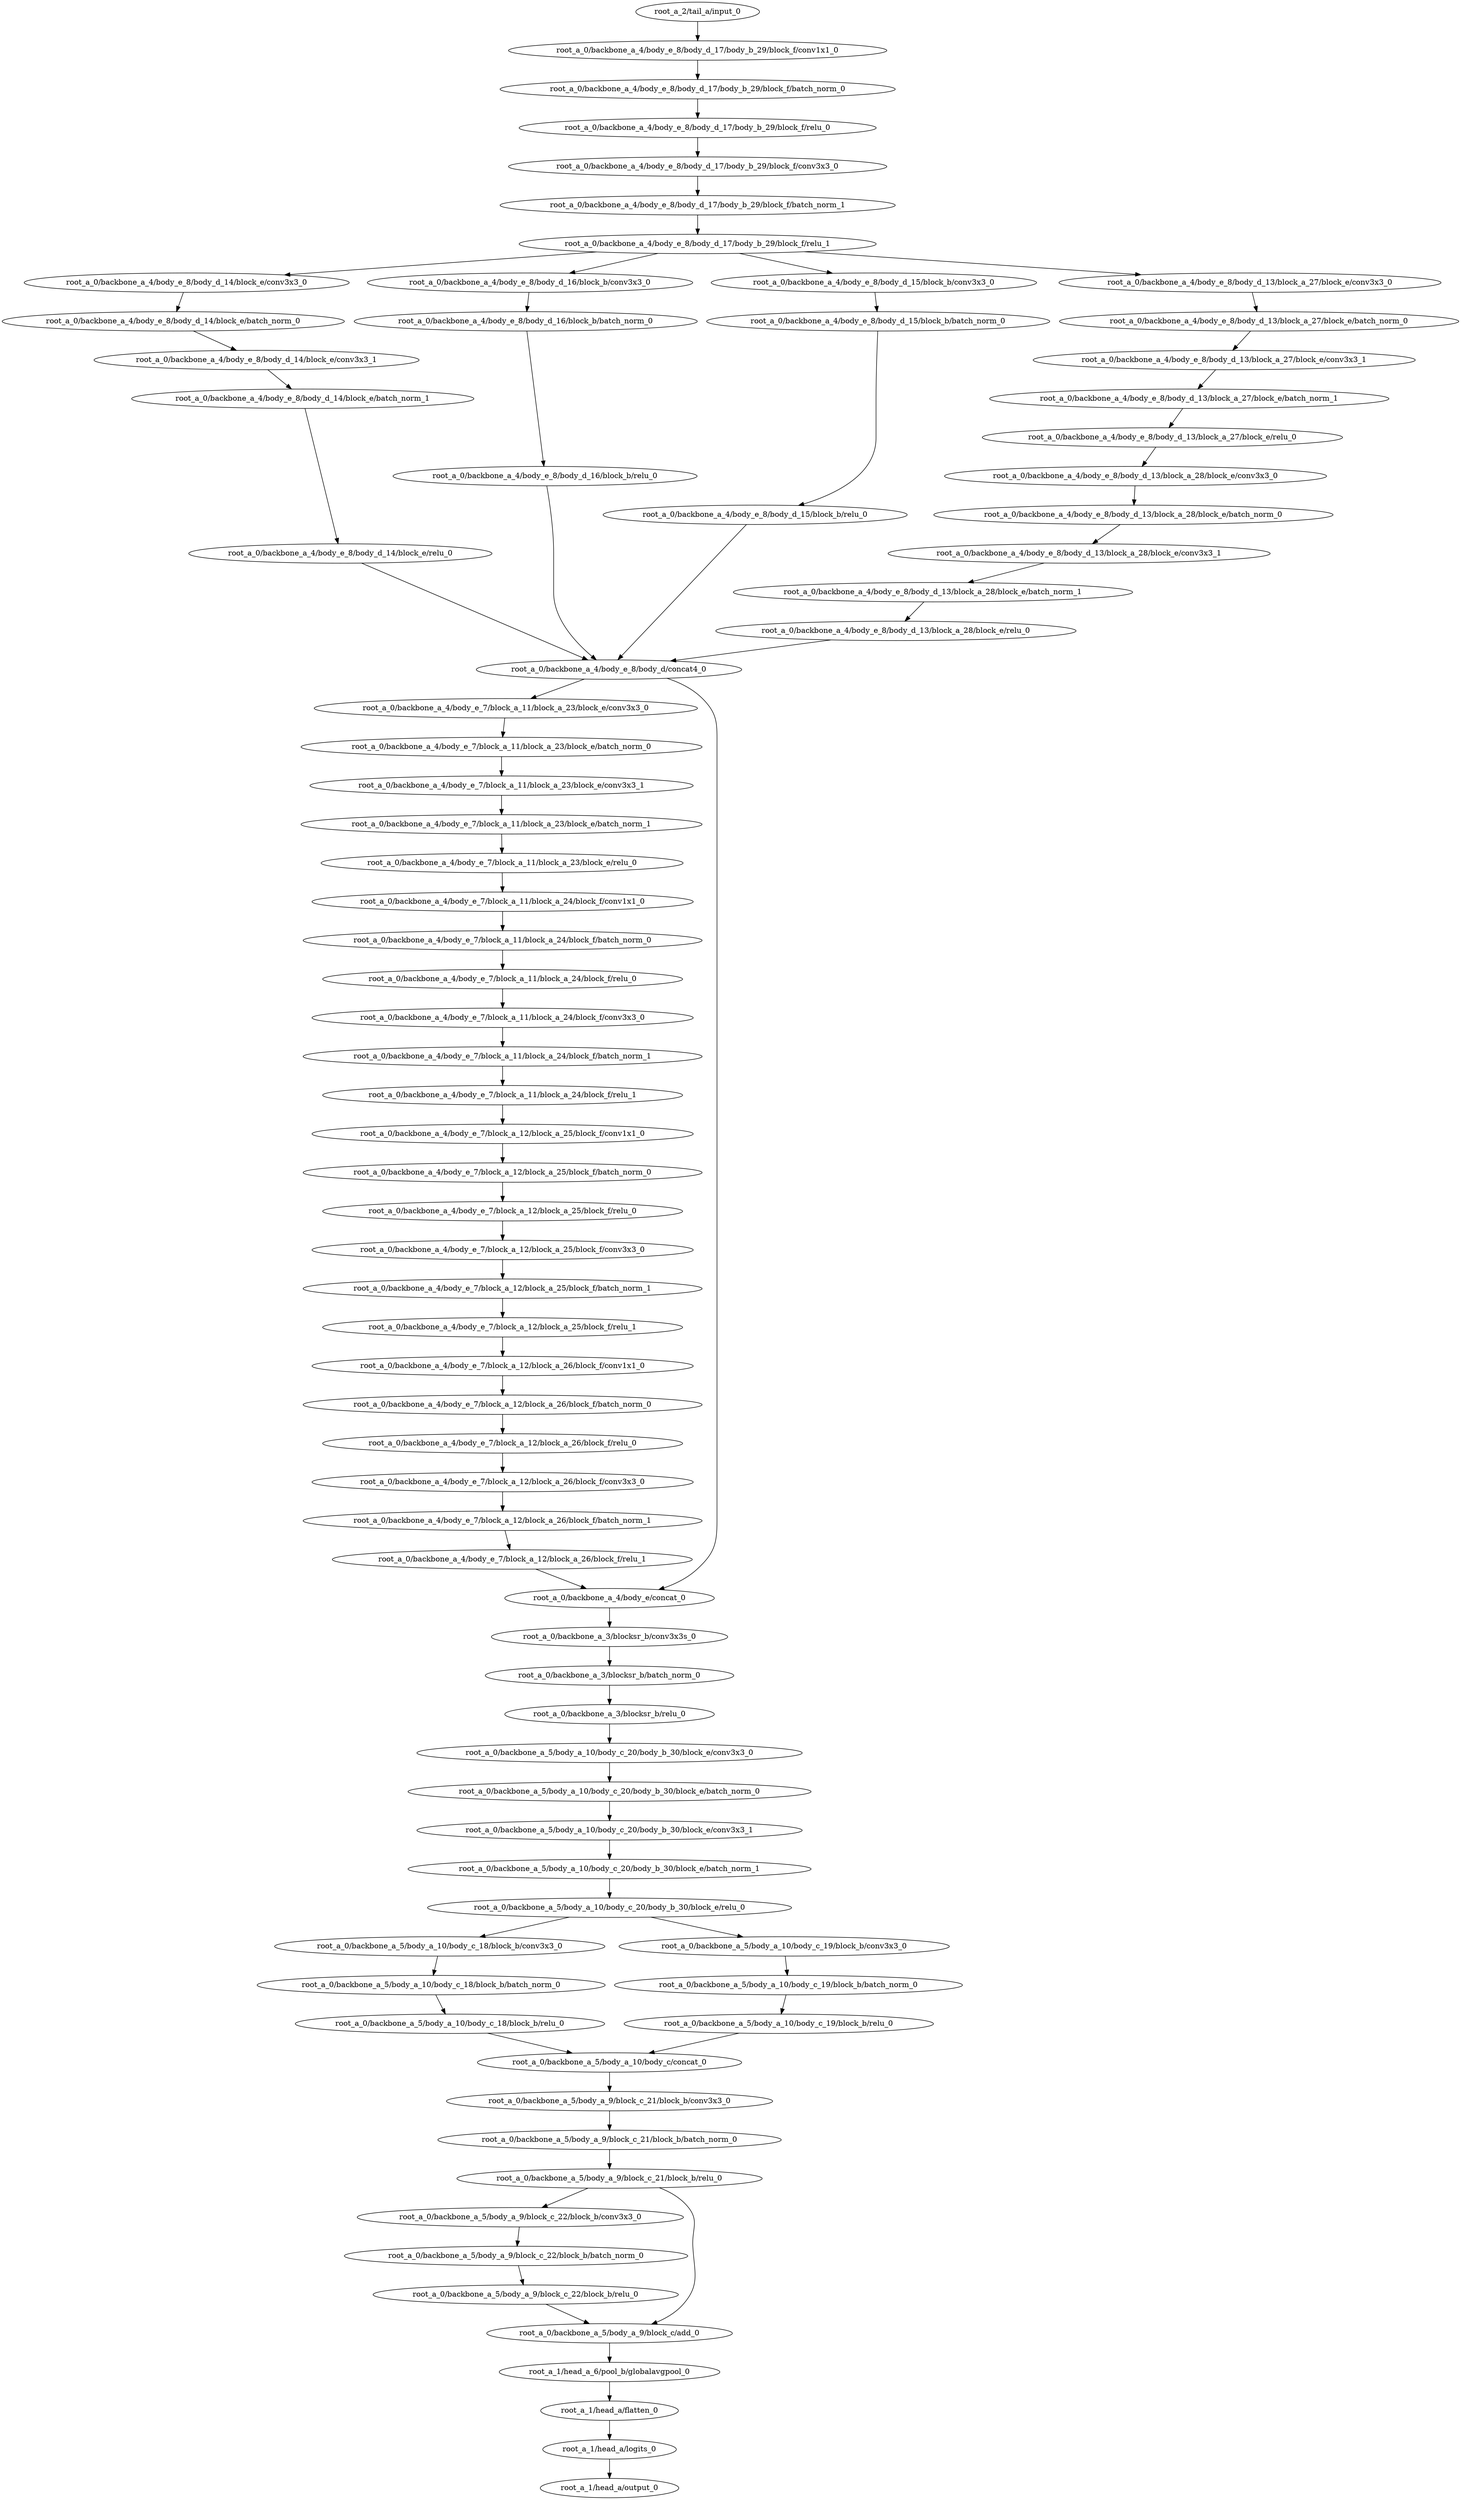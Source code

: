 digraph root_a {
	"root_a_2/tail_a/input_0"
	"root_a_0/backbone_a_4/body_e_8/body_d_17/body_b_29/block_f/conv1x1_0"
	"root_a_0/backbone_a_4/body_e_8/body_d_17/body_b_29/block_f/batch_norm_0"
	"root_a_0/backbone_a_4/body_e_8/body_d_17/body_b_29/block_f/relu_0"
	"root_a_0/backbone_a_4/body_e_8/body_d_17/body_b_29/block_f/conv3x3_0"
	"root_a_0/backbone_a_4/body_e_8/body_d_17/body_b_29/block_f/batch_norm_1"
	"root_a_0/backbone_a_4/body_e_8/body_d_17/body_b_29/block_f/relu_1"
	"root_a_0/backbone_a_4/body_e_8/body_d_14/block_e/conv3x3_0"
	"root_a_0/backbone_a_4/body_e_8/body_d_14/block_e/batch_norm_0"
	"root_a_0/backbone_a_4/body_e_8/body_d_14/block_e/conv3x3_1"
	"root_a_0/backbone_a_4/body_e_8/body_d_14/block_e/batch_norm_1"
	"root_a_0/backbone_a_4/body_e_8/body_d_14/block_e/relu_0"
	"root_a_0/backbone_a_4/body_e_8/body_d_16/block_b/conv3x3_0"
	"root_a_0/backbone_a_4/body_e_8/body_d_16/block_b/batch_norm_0"
	"root_a_0/backbone_a_4/body_e_8/body_d_16/block_b/relu_0"
	"root_a_0/backbone_a_4/body_e_8/body_d_15/block_b/conv3x3_0"
	"root_a_0/backbone_a_4/body_e_8/body_d_15/block_b/batch_norm_0"
	"root_a_0/backbone_a_4/body_e_8/body_d_15/block_b/relu_0"
	"root_a_0/backbone_a_4/body_e_8/body_d_13/block_a_27/block_e/conv3x3_0"
	"root_a_0/backbone_a_4/body_e_8/body_d_13/block_a_27/block_e/batch_norm_0"
	"root_a_0/backbone_a_4/body_e_8/body_d_13/block_a_27/block_e/conv3x3_1"
	"root_a_0/backbone_a_4/body_e_8/body_d_13/block_a_27/block_e/batch_norm_1"
	"root_a_0/backbone_a_4/body_e_8/body_d_13/block_a_27/block_e/relu_0"
	"root_a_0/backbone_a_4/body_e_8/body_d_13/block_a_28/block_e/conv3x3_0"
	"root_a_0/backbone_a_4/body_e_8/body_d_13/block_a_28/block_e/batch_norm_0"
	"root_a_0/backbone_a_4/body_e_8/body_d_13/block_a_28/block_e/conv3x3_1"
	"root_a_0/backbone_a_4/body_e_8/body_d_13/block_a_28/block_e/batch_norm_1"
	"root_a_0/backbone_a_4/body_e_8/body_d_13/block_a_28/block_e/relu_0"
	"root_a_0/backbone_a_4/body_e_8/body_d/concat4_0"
	"root_a_0/backbone_a_4/body_e_7/block_a_11/block_a_23/block_e/conv3x3_0"
	"root_a_0/backbone_a_4/body_e_7/block_a_11/block_a_23/block_e/batch_norm_0"
	"root_a_0/backbone_a_4/body_e_7/block_a_11/block_a_23/block_e/conv3x3_1"
	"root_a_0/backbone_a_4/body_e_7/block_a_11/block_a_23/block_e/batch_norm_1"
	"root_a_0/backbone_a_4/body_e_7/block_a_11/block_a_23/block_e/relu_0"
	"root_a_0/backbone_a_4/body_e_7/block_a_11/block_a_24/block_f/conv1x1_0"
	"root_a_0/backbone_a_4/body_e_7/block_a_11/block_a_24/block_f/batch_norm_0"
	"root_a_0/backbone_a_4/body_e_7/block_a_11/block_a_24/block_f/relu_0"
	"root_a_0/backbone_a_4/body_e_7/block_a_11/block_a_24/block_f/conv3x3_0"
	"root_a_0/backbone_a_4/body_e_7/block_a_11/block_a_24/block_f/batch_norm_1"
	"root_a_0/backbone_a_4/body_e_7/block_a_11/block_a_24/block_f/relu_1"
	"root_a_0/backbone_a_4/body_e_7/block_a_12/block_a_25/block_f/conv1x1_0"
	"root_a_0/backbone_a_4/body_e_7/block_a_12/block_a_25/block_f/batch_norm_0"
	"root_a_0/backbone_a_4/body_e_7/block_a_12/block_a_25/block_f/relu_0"
	"root_a_0/backbone_a_4/body_e_7/block_a_12/block_a_25/block_f/conv3x3_0"
	"root_a_0/backbone_a_4/body_e_7/block_a_12/block_a_25/block_f/batch_norm_1"
	"root_a_0/backbone_a_4/body_e_7/block_a_12/block_a_25/block_f/relu_1"
	"root_a_0/backbone_a_4/body_e_7/block_a_12/block_a_26/block_f/conv1x1_0"
	"root_a_0/backbone_a_4/body_e_7/block_a_12/block_a_26/block_f/batch_norm_0"
	"root_a_0/backbone_a_4/body_e_7/block_a_12/block_a_26/block_f/relu_0"
	"root_a_0/backbone_a_4/body_e_7/block_a_12/block_a_26/block_f/conv3x3_0"
	"root_a_0/backbone_a_4/body_e_7/block_a_12/block_a_26/block_f/batch_norm_1"
	"root_a_0/backbone_a_4/body_e_7/block_a_12/block_a_26/block_f/relu_1"
	"root_a_0/backbone_a_4/body_e/concat_0"
	"root_a_0/backbone_a_3/blocksr_b/conv3x3s_0"
	"root_a_0/backbone_a_3/blocksr_b/batch_norm_0"
	"root_a_0/backbone_a_3/blocksr_b/relu_0"
	"root_a_0/backbone_a_5/body_a_10/body_c_20/body_b_30/block_e/conv3x3_0"
	"root_a_0/backbone_a_5/body_a_10/body_c_20/body_b_30/block_e/batch_norm_0"
	"root_a_0/backbone_a_5/body_a_10/body_c_20/body_b_30/block_e/conv3x3_1"
	"root_a_0/backbone_a_5/body_a_10/body_c_20/body_b_30/block_e/batch_norm_1"
	"root_a_0/backbone_a_5/body_a_10/body_c_20/body_b_30/block_e/relu_0"
	"root_a_0/backbone_a_5/body_a_10/body_c_18/block_b/conv3x3_0"
	"root_a_0/backbone_a_5/body_a_10/body_c_18/block_b/batch_norm_0"
	"root_a_0/backbone_a_5/body_a_10/body_c_18/block_b/relu_0"
	"root_a_0/backbone_a_5/body_a_10/body_c_19/block_b/conv3x3_0"
	"root_a_0/backbone_a_5/body_a_10/body_c_19/block_b/batch_norm_0"
	"root_a_0/backbone_a_5/body_a_10/body_c_19/block_b/relu_0"
	"root_a_0/backbone_a_5/body_a_10/body_c/concat_0"
	"root_a_0/backbone_a_5/body_a_9/block_c_21/block_b/conv3x3_0"
	"root_a_0/backbone_a_5/body_a_9/block_c_21/block_b/batch_norm_0"
	"root_a_0/backbone_a_5/body_a_9/block_c_21/block_b/relu_0"
	"root_a_0/backbone_a_5/body_a_9/block_c_22/block_b/conv3x3_0"
	"root_a_0/backbone_a_5/body_a_9/block_c_22/block_b/batch_norm_0"
	"root_a_0/backbone_a_5/body_a_9/block_c_22/block_b/relu_0"
	"root_a_0/backbone_a_5/body_a_9/block_c/add_0"
	"root_a_1/head_a_6/pool_b/globalavgpool_0"
	"root_a_1/head_a/flatten_0"
	"root_a_1/head_a/logits_0"
	"root_a_1/head_a/output_0"

	"root_a_2/tail_a/input_0" -> "root_a_0/backbone_a_4/body_e_8/body_d_17/body_b_29/block_f/conv1x1_0"
	"root_a_0/backbone_a_4/body_e_8/body_d_17/body_b_29/block_f/conv1x1_0" -> "root_a_0/backbone_a_4/body_e_8/body_d_17/body_b_29/block_f/batch_norm_0"
	"root_a_0/backbone_a_4/body_e_8/body_d_17/body_b_29/block_f/batch_norm_0" -> "root_a_0/backbone_a_4/body_e_8/body_d_17/body_b_29/block_f/relu_0"
	"root_a_0/backbone_a_4/body_e_8/body_d_17/body_b_29/block_f/relu_0" -> "root_a_0/backbone_a_4/body_e_8/body_d_17/body_b_29/block_f/conv3x3_0"
	"root_a_0/backbone_a_4/body_e_8/body_d_17/body_b_29/block_f/conv3x3_0" -> "root_a_0/backbone_a_4/body_e_8/body_d_17/body_b_29/block_f/batch_norm_1"
	"root_a_0/backbone_a_4/body_e_8/body_d_17/body_b_29/block_f/batch_norm_1" -> "root_a_0/backbone_a_4/body_e_8/body_d_17/body_b_29/block_f/relu_1"
	"root_a_0/backbone_a_4/body_e_8/body_d_17/body_b_29/block_f/relu_1" -> "root_a_0/backbone_a_4/body_e_8/body_d_14/block_e/conv3x3_0"
	"root_a_0/backbone_a_4/body_e_8/body_d_14/block_e/conv3x3_0" -> "root_a_0/backbone_a_4/body_e_8/body_d_14/block_e/batch_norm_0"
	"root_a_0/backbone_a_4/body_e_8/body_d_14/block_e/batch_norm_0" -> "root_a_0/backbone_a_4/body_e_8/body_d_14/block_e/conv3x3_1"
	"root_a_0/backbone_a_4/body_e_8/body_d_14/block_e/conv3x3_1" -> "root_a_0/backbone_a_4/body_e_8/body_d_14/block_e/batch_norm_1"
	"root_a_0/backbone_a_4/body_e_8/body_d_14/block_e/batch_norm_1" -> "root_a_0/backbone_a_4/body_e_8/body_d_14/block_e/relu_0"
	"root_a_0/backbone_a_4/body_e_8/body_d_17/body_b_29/block_f/relu_1" -> "root_a_0/backbone_a_4/body_e_8/body_d_16/block_b/conv3x3_0"
	"root_a_0/backbone_a_4/body_e_8/body_d_16/block_b/conv3x3_0" -> "root_a_0/backbone_a_4/body_e_8/body_d_16/block_b/batch_norm_0"
	"root_a_0/backbone_a_4/body_e_8/body_d_16/block_b/batch_norm_0" -> "root_a_0/backbone_a_4/body_e_8/body_d_16/block_b/relu_0"
	"root_a_0/backbone_a_4/body_e_8/body_d_17/body_b_29/block_f/relu_1" -> "root_a_0/backbone_a_4/body_e_8/body_d_15/block_b/conv3x3_0"
	"root_a_0/backbone_a_4/body_e_8/body_d_15/block_b/conv3x3_0" -> "root_a_0/backbone_a_4/body_e_8/body_d_15/block_b/batch_norm_0"
	"root_a_0/backbone_a_4/body_e_8/body_d_15/block_b/batch_norm_0" -> "root_a_0/backbone_a_4/body_e_8/body_d_15/block_b/relu_0"
	"root_a_0/backbone_a_4/body_e_8/body_d_17/body_b_29/block_f/relu_1" -> "root_a_0/backbone_a_4/body_e_8/body_d_13/block_a_27/block_e/conv3x3_0"
	"root_a_0/backbone_a_4/body_e_8/body_d_13/block_a_27/block_e/conv3x3_0" -> "root_a_0/backbone_a_4/body_e_8/body_d_13/block_a_27/block_e/batch_norm_0"
	"root_a_0/backbone_a_4/body_e_8/body_d_13/block_a_27/block_e/batch_norm_0" -> "root_a_0/backbone_a_4/body_e_8/body_d_13/block_a_27/block_e/conv3x3_1"
	"root_a_0/backbone_a_4/body_e_8/body_d_13/block_a_27/block_e/conv3x3_1" -> "root_a_0/backbone_a_4/body_e_8/body_d_13/block_a_27/block_e/batch_norm_1"
	"root_a_0/backbone_a_4/body_e_8/body_d_13/block_a_27/block_e/batch_norm_1" -> "root_a_0/backbone_a_4/body_e_8/body_d_13/block_a_27/block_e/relu_0"
	"root_a_0/backbone_a_4/body_e_8/body_d_13/block_a_27/block_e/relu_0" -> "root_a_0/backbone_a_4/body_e_8/body_d_13/block_a_28/block_e/conv3x3_0"
	"root_a_0/backbone_a_4/body_e_8/body_d_13/block_a_28/block_e/conv3x3_0" -> "root_a_0/backbone_a_4/body_e_8/body_d_13/block_a_28/block_e/batch_norm_0"
	"root_a_0/backbone_a_4/body_e_8/body_d_13/block_a_28/block_e/batch_norm_0" -> "root_a_0/backbone_a_4/body_e_8/body_d_13/block_a_28/block_e/conv3x3_1"
	"root_a_0/backbone_a_4/body_e_8/body_d_13/block_a_28/block_e/conv3x3_1" -> "root_a_0/backbone_a_4/body_e_8/body_d_13/block_a_28/block_e/batch_norm_1"
	"root_a_0/backbone_a_4/body_e_8/body_d_13/block_a_28/block_e/batch_norm_1" -> "root_a_0/backbone_a_4/body_e_8/body_d_13/block_a_28/block_e/relu_0"
	"root_a_0/backbone_a_4/body_e_8/body_d_14/block_e/relu_0" -> "root_a_0/backbone_a_4/body_e_8/body_d/concat4_0"
	"root_a_0/backbone_a_4/body_e_8/body_d_16/block_b/relu_0" -> "root_a_0/backbone_a_4/body_e_8/body_d/concat4_0"
	"root_a_0/backbone_a_4/body_e_8/body_d_15/block_b/relu_0" -> "root_a_0/backbone_a_4/body_e_8/body_d/concat4_0"
	"root_a_0/backbone_a_4/body_e_8/body_d_13/block_a_28/block_e/relu_0" -> "root_a_0/backbone_a_4/body_e_8/body_d/concat4_0"
	"root_a_0/backbone_a_4/body_e_8/body_d/concat4_0" -> "root_a_0/backbone_a_4/body_e_7/block_a_11/block_a_23/block_e/conv3x3_0"
	"root_a_0/backbone_a_4/body_e_7/block_a_11/block_a_23/block_e/conv3x3_0" -> "root_a_0/backbone_a_4/body_e_7/block_a_11/block_a_23/block_e/batch_norm_0"
	"root_a_0/backbone_a_4/body_e_7/block_a_11/block_a_23/block_e/batch_norm_0" -> "root_a_0/backbone_a_4/body_e_7/block_a_11/block_a_23/block_e/conv3x3_1"
	"root_a_0/backbone_a_4/body_e_7/block_a_11/block_a_23/block_e/conv3x3_1" -> "root_a_0/backbone_a_4/body_e_7/block_a_11/block_a_23/block_e/batch_norm_1"
	"root_a_0/backbone_a_4/body_e_7/block_a_11/block_a_23/block_e/batch_norm_1" -> "root_a_0/backbone_a_4/body_e_7/block_a_11/block_a_23/block_e/relu_0"
	"root_a_0/backbone_a_4/body_e_7/block_a_11/block_a_23/block_e/relu_0" -> "root_a_0/backbone_a_4/body_e_7/block_a_11/block_a_24/block_f/conv1x1_0"
	"root_a_0/backbone_a_4/body_e_7/block_a_11/block_a_24/block_f/conv1x1_0" -> "root_a_0/backbone_a_4/body_e_7/block_a_11/block_a_24/block_f/batch_norm_0"
	"root_a_0/backbone_a_4/body_e_7/block_a_11/block_a_24/block_f/batch_norm_0" -> "root_a_0/backbone_a_4/body_e_7/block_a_11/block_a_24/block_f/relu_0"
	"root_a_0/backbone_a_4/body_e_7/block_a_11/block_a_24/block_f/relu_0" -> "root_a_0/backbone_a_4/body_e_7/block_a_11/block_a_24/block_f/conv3x3_0"
	"root_a_0/backbone_a_4/body_e_7/block_a_11/block_a_24/block_f/conv3x3_0" -> "root_a_0/backbone_a_4/body_e_7/block_a_11/block_a_24/block_f/batch_norm_1"
	"root_a_0/backbone_a_4/body_e_7/block_a_11/block_a_24/block_f/batch_norm_1" -> "root_a_0/backbone_a_4/body_e_7/block_a_11/block_a_24/block_f/relu_1"
	"root_a_0/backbone_a_4/body_e_7/block_a_11/block_a_24/block_f/relu_1" -> "root_a_0/backbone_a_4/body_e_7/block_a_12/block_a_25/block_f/conv1x1_0"
	"root_a_0/backbone_a_4/body_e_7/block_a_12/block_a_25/block_f/conv1x1_0" -> "root_a_0/backbone_a_4/body_e_7/block_a_12/block_a_25/block_f/batch_norm_0"
	"root_a_0/backbone_a_4/body_e_7/block_a_12/block_a_25/block_f/batch_norm_0" -> "root_a_0/backbone_a_4/body_e_7/block_a_12/block_a_25/block_f/relu_0"
	"root_a_0/backbone_a_4/body_e_7/block_a_12/block_a_25/block_f/relu_0" -> "root_a_0/backbone_a_4/body_e_7/block_a_12/block_a_25/block_f/conv3x3_0"
	"root_a_0/backbone_a_4/body_e_7/block_a_12/block_a_25/block_f/conv3x3_0" -> "root_a_0/backbone_a_4/body_e_7/block_a_12/block_a_25/block_f/batch_norm_1"
	"root_a_0/backbone_a_4/body_e_7/block_a_12/block_a_25/block_f/batch_norm_1" -> "root_a_0/backbone_a_4/body_e_7/block_a_12/block_a_25/block_f/relu_1"
	"root_a_0/backbone_a_4/body_e_7/block_a_12/block_a_25/block_f/relu_1" -> "root_a_0/backbone_a_4/body_e_7/block_a_12/block_a_26/block_f/conv1x1_0"
	"root_a_0/backbone_a_4/body_e_7/block_a_12/block_a_26/block_f/conv1x1_0" -> "root_a_0/backbone_a_4/body_e_7/block_a_12/block_a_26/block_f/batch_norm_0"
	"root_a_0/backbone_a_4/body_e_7/block_a_12/block_a_26/block_f/batch_norm_0" -> "root_a_0/backbone_a_4/body_e_7/block_a_12/block_a_26/block_f/relu_0"
	"root_a_0/backbone_a_4/body_e_7/block_a_12/block_a_26/block_f/relu_0" -> "root_a_0/backbone_a_4/body_e_7/block_a_12/block_a_26/block_f/conv3x3_0"
	"root_a_0/backbone_a_4/body_e_7/block_a_12/block_a_26/block_f/conv3x3_0" -> "root_a_0/backbone_a_4/body_e_7/block_a_12/block_a_26/block_f/batch_norm_1"
	"root_a_0/backbone_a_4/body_e_7/block_a_12/block_a_26/block_f/batch_norm_1" -> "root_a_0/backbone_a_4/body_e_7/block_a_12/block_a_26/block_f/relu_1"
	"root_a_0/backbone_a_4/body_e_8/body_d/concat4_0" -> "root_a_0/backbone_a_4/body_e/concat_0"
	"root_a_0/backbone_a_4/body_e_7/block_a_12/block_a_26/block_f/relu_1" -> "root_a_0/backbone_a_4/body_e/concat_0"
	"root_a_0/backbone_a_4/body_e/concat_0" -> "root_a_0/backbone_a_3/blocksr_b/conv3x3s_0"
	"root_a_0/backbone_a_3/blocksr_b/conv3x3s_0" -> "root_a_0/backbone_a_3/blocksr_b/batch_norm_0"
	"root_a_0/backbone_a_3/blocksr_b/batch_norm_0" -> "root_a_0/backbone_a_3/blocksr_b/relu_0"
	"root_a_0/backbone_a_3/blocksr_b/relu_0" -> "root_a_0/backbone_a_5/body_a_10/body_c_20/body_b_30/block_e/conv3x3_0"
	"root_a_0/backbone_a_5/body_a_10/body_c_20/body_b_30/block_e/conv3x3_0" -> "root_a_0/backbone_a_5/body_a_10/body_c_20/body_b_30/block_e/batch_norm_0"
	"root_a_0/backbone_a_5/body_a_10/body_c_20/body_b_30/block_e/batch_norm_0" -> "root_a_0/backbone_a_5/body_a_10/body_c_20/body_b_30/block_e/conv3x3_1"
	"root_a_0/backbone_a_5/body_a_10/body_c_20/body_b_30/block_e/conv3x3_1" -> "root_a_0/backbone_a_5/body_a_10/body_c_20/body_b_30/block_e/batch_norm_1"
	"root_a_0/backbone_a_5/body_a_10/body_c_20/body_b_30/block_e/batch_norm_1" -> "root_a_0/backbone_a_5/body_a_10/body_c_20/body_b_30/block_e/relu_0"
	"root_a_0/backbone_a_5/body_a_10/body_c_20/body_b_30/block_e/relu_0" -> "root_a_0/backbone_a_5/body_a_10/body_c_18/block_b/conv3x3_0"
	"root_a_0/backbone_a_5/body_a_10/body_c_18/block_b/conv3x3_0" -> "root_a_0/backbone_a_5/body_a_10/body_c_18/block_b/batch_norm_0"
	"root_a_0/backbone_a_5/body_a_10/body_c_18/block_b/batch_norm_0" -> "root_a_0/backbone_a_5/body_a_10/body_c_18/block_b/relu_0"
	"root_a_0/backbone_a_5/body_a_10/body_c_20/body_b_30/block_e/relu_0" -> "root_a_0/backbone_a_5/body_a_10/body_c_19/block_b/conv3x3_0"
	"root_a_0/backbone_a_5/body_a_10/body_c_19/block_b/conv3x3_0" -> "root_a_0/backbone_a_5/body_a_10/body_c_19/block_b/batch_norm_0"
	"root_a_0/backbone_a_5/body_a_10/body_c_19/block_b/batch_norm_0" -> "root_a_0/backbone_a_5/body_a_10/body_c_19/block_b/relu_0"
	"root_a_0/backbone_a_5/body_a_10/body_c_18/block_b/relu_0" -> "root_a_0/backbone_a_5/body_a_10/body_c/concat_0"
	"root_a_0/backbone_a_5/body_a_10/body_c_19/block_b/relu_0" -> "root_a_0/backbone_a_5/body_a_10/body_c/concat_0"
	"root_a_0/backbone_a_5/body_a_10/body_c/concat_0" -> "root_a_0/backbone_a_5/body_a_9/block_c_21/block_b/conv3x3_0"
	"root_a_0/backbone_a_5/body_a_9/block_c_21/block_b/conv3x3_0" -> "root_a_0/backbone_a_5/body_a_9/block_c_21/block_b/batch_norm_0"
	"root_a_0/backbone_a_5/body_a_9/block_c_21/block_b/batch_norm_0" -> "root_a_0/backbone_a_5/body_a_9/block_c_21/block_b/relu_0"
	"root_a_0/backbone_a_5/body_a_9/block_c_21/block_b/relu_0" -> "root_a_0/backbone_a_5/body_a_9/block_c_22/block_b/conv3x3_0"
	"root_a_0/backbone_a_5/body_a_9/block_c_22/block_b/conv3x3_0" -> "root_a_0/backbone_a_5/body_a_9/block_c_22/block_b/batch_norm_0"
	"root_a_0/backbone_a_5/body_a_9/block_c_22/block_b/batch_norm_0" -> "root_a_0/backbone_a_5/body_a_9/block_c_22/block_b/relu_0"
	"root_a_0/backbone_a_5/body_a_9/block_c_22/block_b/relu_0" -> "root_a_0/backbone_a_5/body_a_9/block_c/add_0"
	"root_a_0/backbone_a_5/body_a_9/block_c_21/block_b/relu_0" -> "root_a_0/backbone_a_5/body_a_9/block_c/add_0"
	"root_a_0/backbone_a_5/body_a_9/block_c/add_0" -> "root_a_1/head_a_6/pool_b/globalavgpool_0"
	"root_a_1/head_a_6/pool_b/globalavgpool_0" -> "root_a_1/head_a/flatten_0"
	"root_a_1/head_a/flatten_0" -> "root_a_1/head_a/logits_0"
	"root_a_1/head_a/logits_0" -> "root_a_1/head_a/output_0"

}